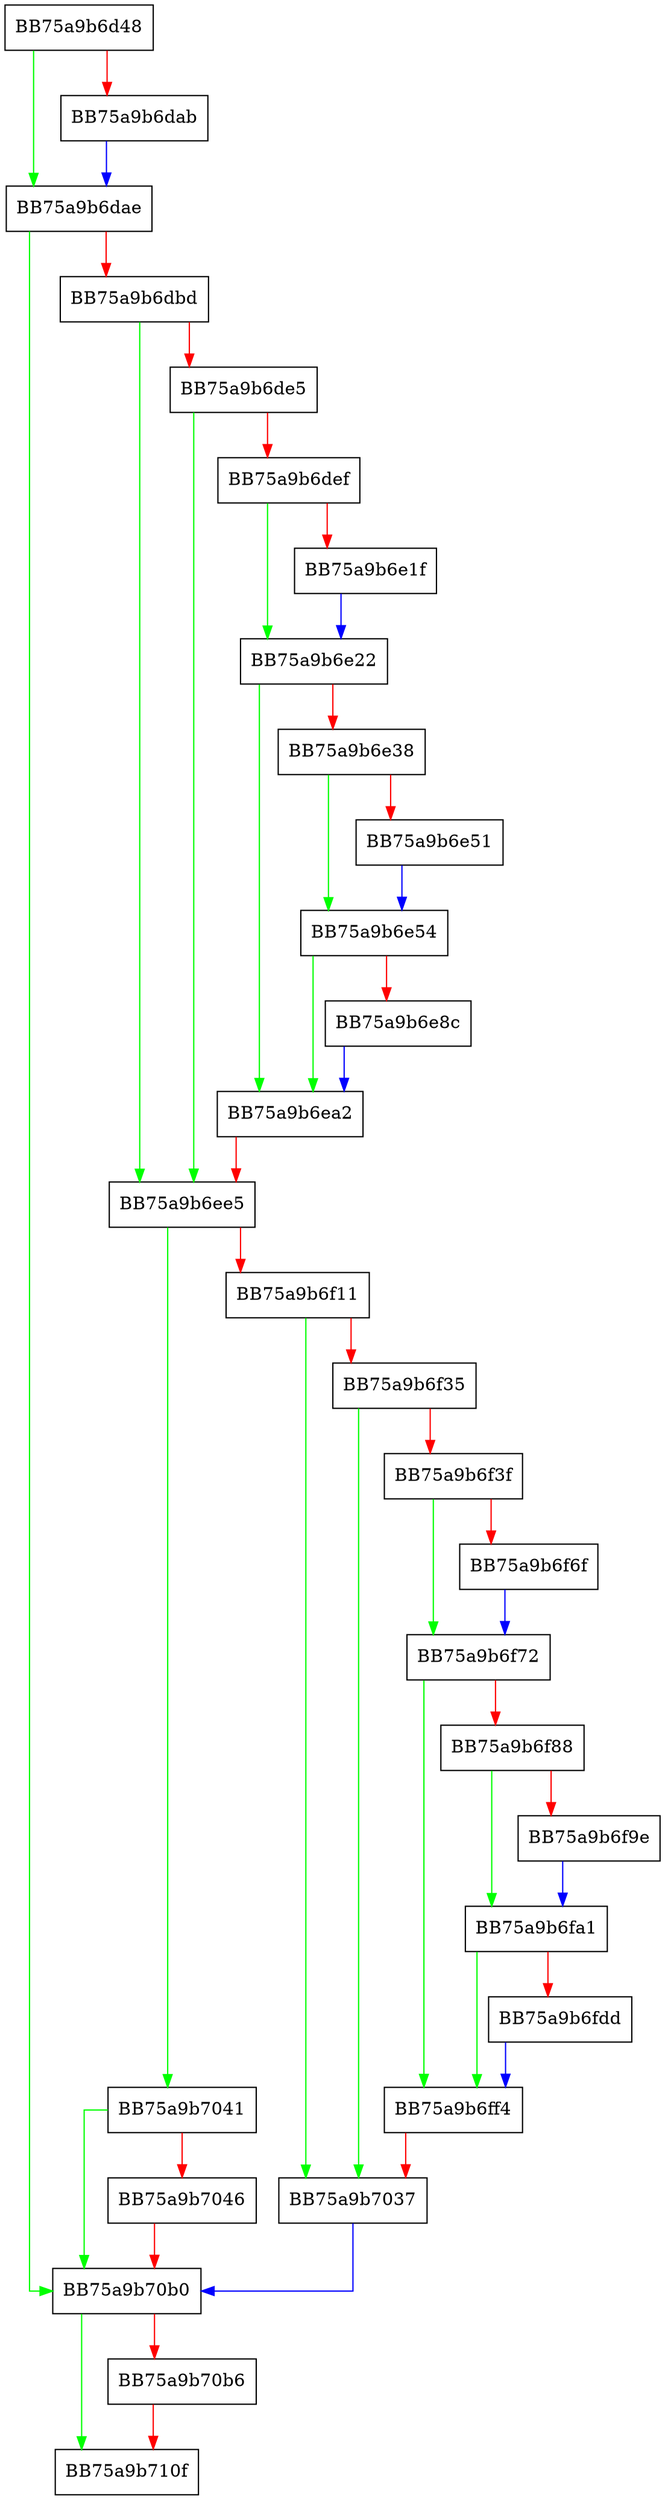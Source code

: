 digraph _should_report_system_folders {
  node [shape="box"];
  graph [splines=ortho];
  BB75a9b6d48 -> BB75a9b6dae [color="green"];
  BB75a9b6d48 -> BB75a9b6dab [color="red"];
  BB75a9b6dab -> BB75a9b6dae [color="blue"];
  BB75a9b6dae -> BB75a9b70b0 [color="green"];
  BB75a9b6dae -> BB75a9b6dbd [color="red"];
  BB75a9b6dbd -> BB75a9b6ee5 [color="green"];
  BB75a9b6dbd -> BB75a9b6de5 [color="red"];
  BB75a9b6de5 -> BB75a9b6ee5 [color="green"];
  BB75a9b6de5 -> BB75a9b6def [color="red"];
  BB75a9b6def -> BB75a9b6e22 [color="green"];
  BB75a9b6def -> BB75a9b6e1f [color="red"];
  BB75a9b6e1f -> BB75a9b6e22 [color="blue"];
  BB75a9b6e22 -> BB75a9b6ea2 [color="green"];
  BB75a9b6e22 -> BB75a9b6e38 [color="red"];
  BB75a9b6e38 -> BB75a9b6e54 [color="green"];
  BB75a9b6e38 -> BB75a9b6e51 [color="red"];
  BB75a9b6e51 -> BB75a9b6e54 [color="blue"];
  BB75a9b6e54 -> BB75a9b6ea2 [color="green"];
  BB75a9b6e54 -> BB75a9b6e8c [color="red"];
  BB75a9b6e8c -> BB75a9b6ea2 [color="blue"];
  BB75a9b6ea2 -> BB75a9b6ee5 [color="red"];
  BB75a9b6ee5 -> BB75a9b7041 [color="green"];
  BB75a9b6ee5 -> BB75a9b6f11 [color="red"];
  BB75a9b6f11 -> BB75a9b7037 [color="green"];
  BB75a9b6f11 -> BB75a9b6f35 [color="red"];
  BB75a9b6f35 -> BB75a9b7037 [color="green"];
  BB75a9b6f35 -> BB75a9b6f3f [color="red"];
  BB75a9b6f3f -> BB75a9b6f72 [color="green"];
  BB75a9b6f3f -> BB75a9b6f6f [color="red"];
  BB75a9b6f6f -> BB75a9b6f72 [color="blue"];
  BB75a9b6f72 -> BB75a9b6ff4 [color="green"];
  BB75a9b6f72 -> BB75a9b6f88 [color="red"];
  BB75a9b6f88 -> BB75a9b6fa1 [color="green"];
  BB75a9b6f88 -> BB75a9b6f9e [color="red"];
  BB75a9b6f9e -> BB75a9b6fa1 [color="blue"];
  BB75a9b6fa1 -> BB75a9b6ff4 [color="green"];
  BB75a9b6fa1 -> BB75a9b6fdd [color="red"];
  BB75a9b6fdd -> BB75a9b6ff4 [color="blue"];
  BB75a9b6ff4 -> BB75a9b7037 [color="red"];
  BB75a9b7037 -> BB75a9b70b0 [color="blue"];
  BB75a9b7041 -> BB75a9b70b0 [color="green"];
  BB75a9b7041 -> BB75a9b7046 [color="red"];
  BB75a9b7046 -> BB75a9b70b0 [color="red"];
  BB75a9b70b0 -> BB75a9b710f [color="green"];
  BB75a9b70b0 -> BB75a9b70b6 [color="red"];
  BB75a9b70b6 -> BB75a9b710f [color="red"];
}
